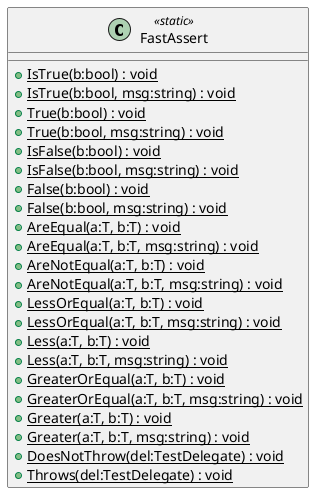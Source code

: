 @startuml
class FastAssert <<static>> {
    + {static} IsTrue(b:bool) : void
    + {static} IsTrue(b:bool, msg:string) : void
    + {static} True(b:bool) : void
    + {static} True(b:bool, msg:string) : void
    + {static} IsFalse(b:bool) : void
    + {static} IsFalse(b:bool, msg:string) : void
    + {static} False(b:bool) : void
    + {static} False(b:bool, msg:string) : void
    + {static} AreEqual(a:T, b:T) : void
    + {static} AreEqual(a:T, b:T, msg:string) : void
    + {static} AreNotEqual(a:T, b:T) : void
    + {static} AreNotEqual(a:T, b:T, msg:string) : void
    + {static} LessOrEqual(a:T, b:T) : void
    + {static} LessOrEqual(a:T, b:T, msg:string) : void
    + {static} Less(a:T, b:T) : void
    + {static} Less(a:T, b:T, msg:string) : void
    + {static} GreaterOrEqual(a:T, b:T) : void
    + {static} GreaterOrEqual(a:T, b:T, msg:string) : void
    + {static} Greater(a:T, b:T) : void
    + {static} Greater(a:T, b:T, msg:string) : void
    + {static} DoesNotThrow(del:TestDelegate) : void
    + {static} Throws(del:TestDelegate) : void
}
@enduml
